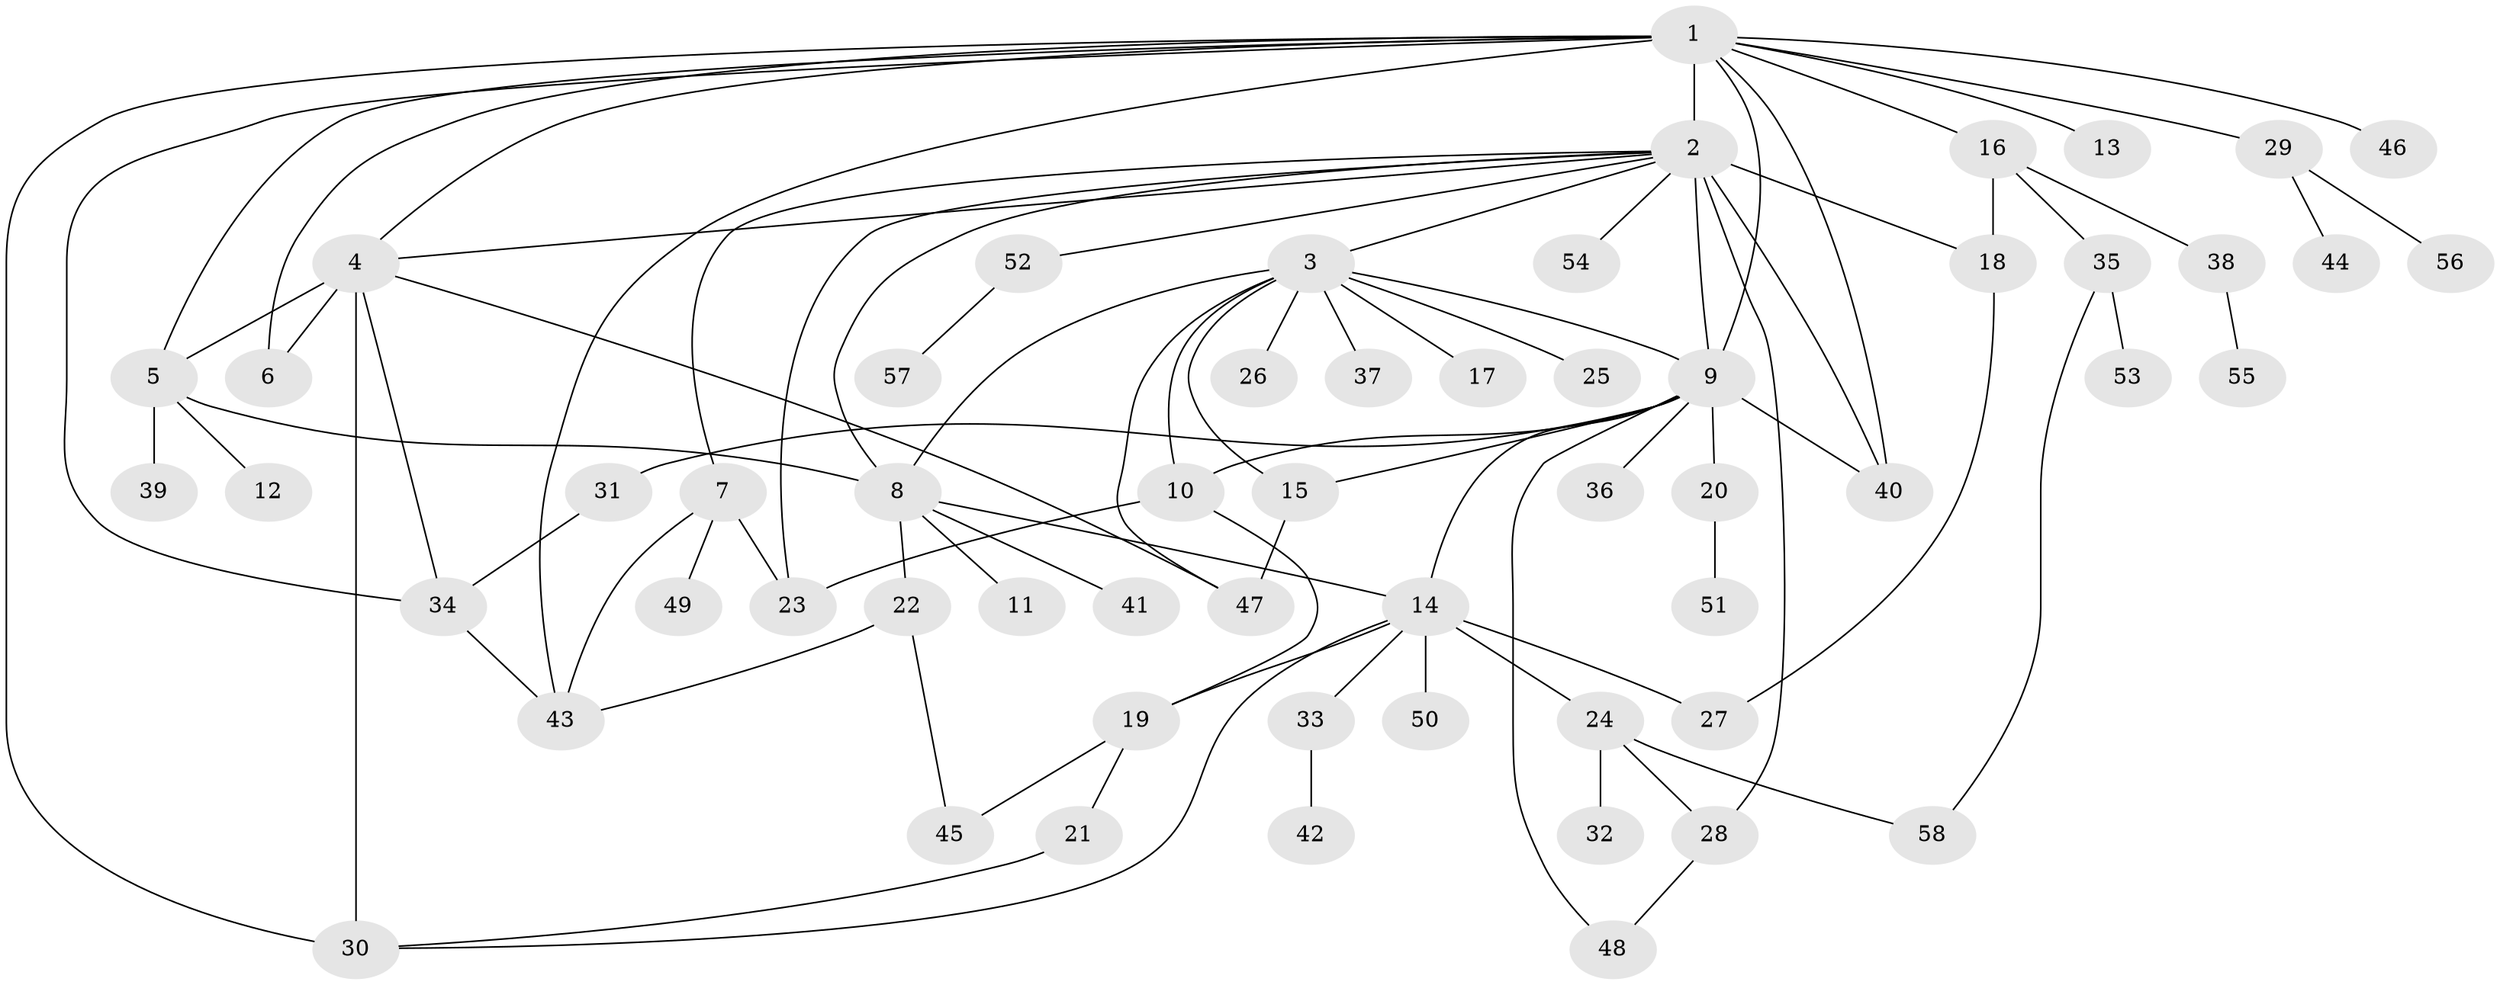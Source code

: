 // original degree distribution, {15: 0.017241379310344827, 19: 0.008620689655172414, 11: 0.017241379310344827, 1: 0.47413793103448276, 5: 0.02586206896551724, 3: 0.15517241379310345, 8: 0.008620689655172414, 2: 0.20689655172413793, 13: 0.008620689655172414, 4: 0.06896551724137931, 6: 0.008620689655172414}
// Generated by graph-tools (version 1.1) at 2025/35/03/09/25 02:35:16]
// undirected, 58 vertices, 88 edges
graph export_dot {
graph [start="1"]
  node [color=gray90,style=filled];
  1;
  2;
  3;
  4;
  5;
  6;
  7;
  8;
  9;
  10;
  11;
  12;
  13;
  14;
  15;
  16;
  17;
  18;
  19;
  20;
  21;
  22;
  23;
  24;
  25;
  26;
  27;
  28;
  29;
  30;
  31;
  32;
  33;
  34;
  35;
  36;
  37;
  38;
  39;
  40;
  41;
  42;
  43;
  44;
  45;
  46;
  47;
  48;
  49;
  50;
  51;
  52;
  53;
  54;
  55;
  56;
  57;
  58;
  1 -- 2 [weight=1.0];
  1 -- 4 [weight=1.0];
  1 -- 5 [weight=1.0];
  1 -- 6 [weight=1.0];
  1 -- 9 [weight=1.0];
  1 -- 13 [weight=1.0];
  1 -- 16 [weight=1.0];
  1 -- 29 [weight=1.0];
  1 -- 30 [weight=1.0];
  1 -- 34 [weight=1.0];
  1 -- 40 [weight=1.0];
  1 -- 43 [weight=1.0];
  1 -- 46 [weight=1.0];
  2 -- 3 [weight=1.0];
  2 -- 4 [weight=1.0];
  2 -- 7 [weight=1.0];
  2 -- 8 [weight=1.0];
  2 -- 9 [weight=1.0];
  2 -- 18 [weight=6.0];
  2 -- 23 [weight=1.0];
  2 -- 28 [weight=1.0];
  2 -- 40 [weight=1.0];
  2 -- 52 [weight=1.0];
  2 -- 54 [weight=1.0];
  3 -- 8 [weight=1.0];
  3 -- 9 [weight=1.0];
  3 -- 10 [weight=1.0];
  3 -- 15 [weight=1.0];
  3 -- 17 [weight=1.0];
  3 -- 25 [weight=1.0];
  3 -- 26 [weight=1.0];
  3 -- 37 [weight=1.0];
  3 -- 47 [weight=1.0];
  4 -- 5 [weight=1.0];
  4 -- 6 [weight=1.0];
  4 -- 30 [weight=7.0];
  4 -- 34 [weight=1.0];
  4 -- 47 [weight=1.0];
  5 -- 8 [weight=1.0];
  5 -- 12 [weight=1.0];
  5 -- 39 [weight=1.0];
  7 -- 23 [weight=1.0];
  7 -- 43 [weight=1.0];
  7 -- 49 [weight=1.0];
  8 -- 11 [weight=1.0];
  8 -- 14 [weight=1.0];
  8 -- 22 [weight=1.0];
  8 -- 41 [weight=1.0];
  9 -- 10 [weight=1.0];
  9 -- 14 [weight=2.0];
  9 -- 15 [weight=1.0];
  9 -- 20 [weight=2.0];
  9 -- 31 [weight=1.0];
  9 -- 36 [weight=1.0];
  9 -- 40 [weight=1.0];
  9 -- 48 [weight=1.0];
  10 -- 19 [weight=2.0];
  10 -- 23 [weight=1.0];
  14 -- 19 [weight=1.0];
  14 -- 24 [weight=1.0];
  14 -- 27 [weight=2.0];
  14 -- 30 [weight=1.0];
  14 -- 33 [weight=1.0];
  14 -- 50 [weight=1.0];
  15 -- 47 [weight=1.0];
  16 -- 18 [weight=1.0];
  16 -- 35 [weight=1.0];
  16 -- 38 [weight=1.0];
  18 -- 27 [weight=1.0];
  19 -- 21 [weight=1.0];
  19 -- 45 [weight=1.0];
  20 -- 51 [weight=1.0];
  21 -- 30 [weight=1.0];
  22 -- 43 [weight=1.0];
  22 -- 45 [weight=1.0];
  24 -- 28 [weight=1.0];
  24 -- 32 [weight=3.0];
  24 -- 58 [weight=1.0];
  28 -- 48 [weight=1.0];
  29 -- 44 [weight=1.0];
  29 -- 56 [weight=1.0];
  31 -- 34 [weight=1.0];
  33 -- 42 [weight=1.0];
  34 -- 43 [weight=1.0];
  35 -- 53 [weight=1.0];
  35 -- 58 [weight=1.0];
  38 -- 55 [weight=1.0];
  52 -- 57 [weight=1.0];
}
